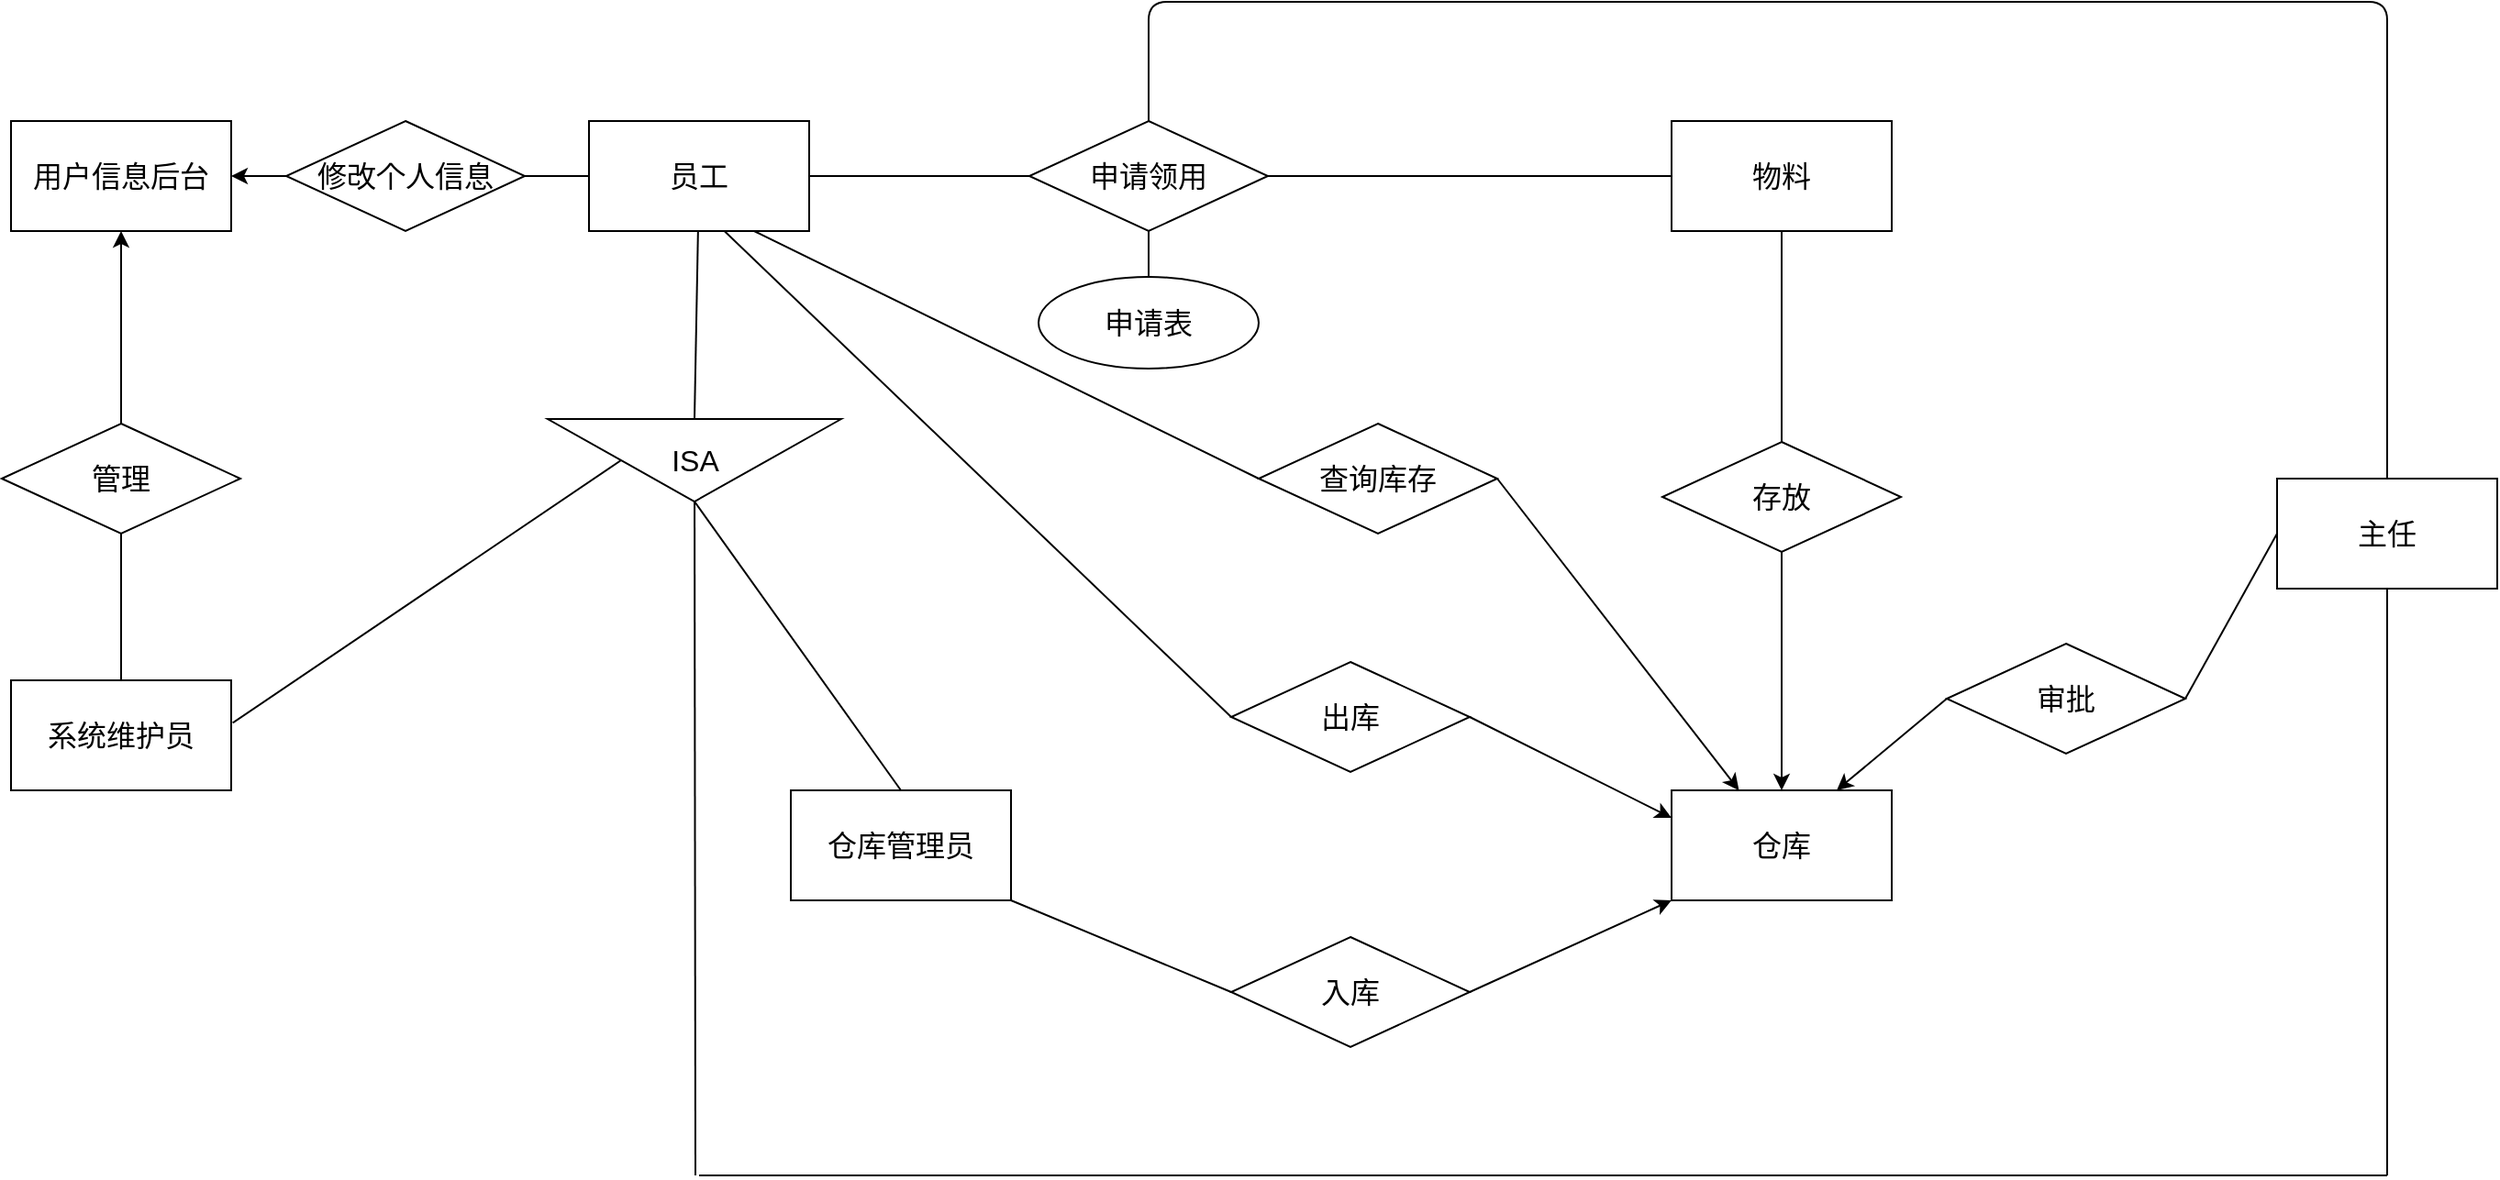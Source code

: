 <mxfile version="14.4.8" type="github">
  <diagram id="GLQvKcuqE60-girFdkLH" name="Page-1">
    <mxGraphModel dx="4817" dy="752" grid="0" gridSize="10" guides="1" tooltips="1" connect="1" arrows="1" fold="1" page="1" pageScale="1" pageWidth="3300" pageHeight="4681" math="0" shadow="0">
      <root>
        <mxCell id="0" />
        <mxCell id="1" parent="0" />
        <mxCell id="feDRFu9cgSjA2nXWNxax-1" value="物料" style="rounded=0;whiteSpace=wrap;html=1;fontSize=16;fontStyle=0" vertex="1" parent="1">
          <mxGeometry x="-615" y="277" width="120" height="60" as="geometry" />
        </mxCell>
        <mxCell id="feDRFu9cgSjA2nXWNxax-12" value="员工" style="rounded=0;whiteSpace=wrap;html=1;fontSize=16;fontStyle=0" vertex="1" parent="1">
          <mxGeometry x="-1205" y="277" width="120" height="60" as="geometry" />
        </mxCell>
        <mxCell id="feDRFu9cgSjA2nXWNxax-13" value="申请领用" style="rhombus;whiteSpace=wrap;html=1;fontSize=16;fontStyle=0" vertex="1" parent="1">
          <mxGeometry x="-965" y="277" width="130" height="60" as="geometry" />
        </mxCell>
        <mxCell id="feDRFu9cgSjA2nXWNxax-14" value="" style="endArrow=none;html=1;entryX=0;entryY=0.5;entryDx=0;entryDy=0;fontSize=16;fontStyle=0" edge="1" target="feDRFu9cgSjA2nXWNxax-13" parent="1">
          <mxGeometry width="50" height="50" relative="1" as="geometry">
            <mxPoint x="-1085" y="307" as="sourcePoint" />
            <mxPoint x="-1025" y="337" as="targetPoint" />
          </mxGeometry>
        </mxCell>
        <mxCell id="feDRFu9cgSjA2nXWNxax-24" value="" style="endArrow=none;html=1;exitX=1;exitY=0.5;exitDx=0;exitDy=0;fontSize=16;fontStyle=0;entryX=0;entryY=0.5;entryDx=0;entryDy=0;" edge="1" source="feDRFu9cgSjA2nXWNxax-13" parent="1" target="feDRFu9cgSjA2nXWNxax-1">
          <mxGeometry width="50" height="50" relative="1" as="geometry">
            <mxPoint x="-855" y="307" as="sourcePoint" />
            <mxPoint x="-735" y="307" as="targetPoint" />
          </mxGeometry>
        </mxCell>
        <mxCell id="feDRFu9cgSjA2nXWNxax-25" value="仓库" style="rounded=0;whiteSpace=wrap;html=1;fontSize=16;fontStyle=0" vertex="1" parent="1">
          <mxGeometry x="-615" y="642" width="120" height="60" as="geometry" />
        </mxCell>
        <mxCell id="feDRFu9cgSjA2nXWNxax-26" value="入库" style="rhombus;whiteSpace=wrap;html=1;fontSize=16;fontStyle=0" vertex="1" parent="1">
          <mxGeometry x="-855" y="722" width="130" height="60" as="geometry" />
        </mxCell>
        <mxCell id="feDRFu9cgSjA2nXWNxax-27" value="出库" style="rhombus;whiteSpace=wrap;html=1;fontSize=16;fontStyle=0" vertex="1" parent="1">
          <mxGeometry x="-855" y="572" width="130" height="60" as="geometry" />
        </mxCell>
        <mxCell id="feDRFu9cgSjA2nXWNxax-58" value="仓库管理员" style="rounded=0;whiteSpace=wrap;html=1;fontSize=16;fontStyle=0" vertex="1" parent="1">
          <mxGeometry x="-1095" y="642" width="120" height="60" as="geometry" />
        </mxCell>
        <mxCell id="feDRFu9cgSjA2nXWNxax-59" value="" style="endArrow=none;html=1;entryX=0;entryY=0.5;entryDx=0;entryDy=0;exitX=1;exitY=1;exitDx=0;exitDy=0;fontSize=16;fontStyle=0" edge="1" source="feDRFu9cgSjA2nXWNxax-58" target="feDRFu9cgSjA2nXWNxax-26" parent="1">
          <mxGeometry width="50" height="50" relative="1" as="geometry">
            <mxPoint x="-1165" y="892" as="sourcePoint" />
            <mxPoint x="-1115" y="842" as="targetPoint" />
          </mxGeometry>
        </mxCell>
        <mxCell id="feDRFu9cgSjA2nXWNxax-61" value="申请表" style="ellipse;whiteSpace=wrap;html=1;fontSize=16;fontStyle=0" vertex="1" parent="1">
          <mxGeometry x="-960" y="362" width="120" height="50" as="geometry" />
        </mxCell>
        <mxCell id="feDRFu9cgSjA2nXWNxax-62" value="" style="endArrow=none;html=1;entryX=0.5;entryY=1;entryDx=0;entryDy=0;exitX=0.5;exitY=0;exitDx=0;exitDy=0;fontSize=16;fontStyle=0" edge="1" source="feDRFu9cgSjA2nXWNxax-61" target="feDRFu9cgSjA2nXWNxax-13" parent="1">
          <mxGeometry width="50" height="50" relative="1" as="geometry">
            <mxPoint x="-1265" y="482" as="sourcePoint" />
            <mxPoint x="-1215" y="432" as="targetPoint" />
          </mxGeometry>
        </mxCell>
        <mxCell id="feDRFu9cgSjA2nXWNxax-75" value="主任" style="rounded=0;whiteSpace=wrap;html=1;fontSize=16;fontStyle=0" vertex="1" parent="1">
          <mxGeometry x="-285" y="472" width="120" height="60" as="geometry" />
        </mxCell>
        <mxCell id="feDRFu9cgSjA2nXWNxax-76" value="存放" style="rhombus;whiteSpace=wrap;html=1;fontSize=16;fontStyle=0" vertex="1" parent="1">
          <mxGeometry x="-620" y="452" width="130" height="60" as="geometry" />
        </mxCell>
        <mxCell id="feDRFu9cgSjA2nXWNxax-77" value="" style="endArrow=none;html=1;entryX=0.5;entryY=1;entryDx=0;entryDy=0;exitX=0.5;exitY=0;exitDx=0;exitDy=0;fontSize=16;fontStyle=0" edge="1" source="feDRFu9cgSjA2nXWNxax-76" target="feDRFu9cgSjA2nXWNxax-1" parent="1">
          <mxGeometry width="50" height="50" relative="1" as="geometry">
            <mxPoint x="-655" y="452" as="sourcePoint" />
            <mxPoint x="-605" y="402" as="targetPoint" />
          </mxGeometry>
        </mxCell>
        <mxCell id="feDRFu9cgSjA2nXWNxax-79" value="系统维护员" style="rounded=0;whiteSpace=wrap;html=1;fontSize=16;fontStyle=0" vertex="1" parent="1">
          <mxGeometry x="-1520" y="582" width="120" height="60" as="geometry" />
        </mxCell>
        <mxCell id="feDRFu9cgSjA2nXWNxax-80" value="ISA" style="triangle;whiteSpace=wrap;html=1;rotation=90;horizontal=0;fontSize=16;fontStyle=0" vertex="1" parent="1">
          <mxGeometry x="-1170" y="382" width="45" height="160" as="geometry" />
        </mxCell>
        <mxCell id="feDRFu9cgSjA2nXWNxax-81" value="" style="endArrow=none;html=1;entryX=0.5;entryY=1;entryDx=0;entryDy=0;fontSize=16;fontStyle=0;exitX=1.007;exitY=0.387;exitDx=0;exitDy=0;exitPerimeter=0;" edge="1" source="feDRFu9cgSjA2nXWNxax-79" target="feDRFu9cgSjA2nXWNxax-80" parent="1">
          <mxGeometry width="50" height="50" relative="1" as="geometry">
            <mxPoint x="-1525" y="582" as="sourcePoint" />
            <mxPoint x="-1445" y="672" as="targetPoint" />
          </mxGeometry>
        </mxCell>
        <mxCell id="feDRFu9cgSjA2nXWNxax-82" value="" style="endArrow=none;html=1;entryX=1;entryY=0.5;entryDx=0;entryDy=0;exitX=0.5;exitY=0;exitDx=0;exitDy=0;fontSize=16;fontStyle=0" edge="1" source="feDRFu9cgSjA2nXWNxax-58" target="feDRFu9cgSjA2nXWNxax-80" parent="1">
          <mxGeometry width="50" height="50" relative="1" as="geometry">
            <mxPoint x="-1255" y="672" as="sourcePoint" />
            <mxPoint x="-1205" y="622" as="targetPoint" />
          </mxGeometry>
        </mxCell>
        <mxCell id="feDRFu9cgSjA2nXWNxax-83" value="" style="endArrow=none;html=1;exitX=0;exitY=0.5;exitDx=0;exitDy=0;fontSize=16;fontStyle=0;" edge="1" source="feDRFu9cgSjA2nXWNxax-80" target="feDRFu9cgSjA2nXWNxax-12" parent="1">
          <mxGeometry width="50" height="50" relative="1" as="geometry">
            <mxPoint x="-1145" y="472" as="sourcePoint" />
            <mxPoint x="-1145" y="332" as="targetPoint" />
          </mxGeometry>
        </mxCell>
        <mxCell id="feDRFu9cgSjA2nXWNxax-84" value="" style="endArrow=none;html=1;fontSize=16;fontStyle=0" edge="1" target="feDRFu9cgSjA2nXWNxax-80" parent="1">
          <mxGeometry width="50" height="50" relative="1" as="geometry">
            <mxPoint x="-1147" y="852" as="sourcePoint" />
            <mxPoint x="-1217" y="512" as="targetPoint" />
            <Array as="points" />
          </mxGeometry>
        </mxCell>
        <mxCell id="feDRFu9cgSjA2nXWNxax-85" value="" style="endArrow=none;html=1;fontSize=16;fontStyle=0" edge="1" parent="1">
          <mxGeometry width="50" height="50" relative="1" as="geometry">
            <mxPoint x="-1145" y="852" as="sourcePoint" />
            <mxPoint x="-225" y="852" as="targetPoint" />
          </mxGeometry>
        </mxCell>
        <mxCell id="feDRFu9cgSjA2nXWNxax-86" value="" style="endArrow=none;html=1;fontSize=16;fontStyle=0" edge="1" target="feDRFu9cgSjA2nXWNxax-75" parent="1">
          <mxGeometry width="50" height="50" relative="1" as="geometry">
            <mxPoint x="-225" y="852" as="sourcePoint" />
            <mxPoint x="105" y="1062" as="targetPoint" />
          </mxGeometry>
        </mxCell>
        <mxCell id="feDRFu9cgSjA2nXWNxax-87" value="查询库存" style="rhombus;whiteSpace=wrap;html=1;fontSize=16;fontStyle=0" vertex="1" parent="1">
          <mxGeometry x="-840" y="442" width="130" height="60" as="geometry" />
        </mxCell>
        <mxCell id="feDRFu9cgSjA2nXWNxax-88" value="" style="endArrow=none;html=1;entryX=0;entryY=0.5;entryDx=0;entryDy=0;exitX=0.75;exitY=1;exitDx=0;exitDy=0;fontSize=16;fontStyle=0" edge="1" source="feDRFu9cgSjA2nXWNxax-12" target="feDRFu9cgSjA2nXWNxax-87" parent="1">
          <mxGeometry width="50" height="50" relative="1" as="geometry">
            <mxPoint x="-995" y="512" as="sourcePoint" />
            <mxPoint x="-945" y="462" as="targetPoint" />
            <Array as="points" />
          </mxGeometry>
        </mxCell>
        <mxCell id="feDRFu9cgSjA2nXWNxax-92" value="用户信息后台" style="rounded=0;whiteSpace=wrap;html=1;fontSize=16;fontStyle=0" vertex="1" parent="1">
          <mxGeometry x="-1520" y="277" width="120" height="60" as="geometry" />
        </mxCell>
        <mxCell id="feDRFu9cgSjA2nXWNxax-95" value="管理" style="rhombus;whiteSpace=wrap;html=1;fontSize=16;fontStyle=0" vertex="1" parent="1">
          <mxGeometry x="-1525" y="442" width="130" height="60" as="geometry" />
        </mxCell>
        <mxCell id="feDRFu9cgSjA2nXWNxax-96" value="修改个人信息" style="rhombus;whiteSpace=wrap;html=1;fontSize=16;fontStyle=0" vertex="1" parent="1">
          <mxGeometry x="-1370" y="277" width="130" height="60" as="geometry" />
        </mxCell>
        <mxCell id="feDRFu9cgSjA2nXWNxax-97" value="" style="endArrow=none;html=1;entryX=0.5;entryY=1;entryDx=0;entryDy=0;fontSize=16;fontStyle=0" edge="1" source="feDRFu9cgSjA2nXWNxax-79" target="feDRFu9cgSjA2nXWNxax-95" parent="1">
          <mxGeometry width="50" height="50" relative="1" as="geometry">
            <mxPoint x="-1650" y="622" as="sourcePoint" />
            <mxPoint x="-1600" y="572" as="targetPoint" />
          </mxGeometry>
        </mxCell>
        <mxCell id="feDRFu9cgSjA2nXWNxax-100" value="" style="endArrow=none;html=1;entryX=0;entryY=0.5;entryDx=0;entryDy=0;exitX=1;exitY=0.5;exitDx=0;exitDy=0;fontSize=16;fontStyle=0" edge="1" source="feDRFu9cgSjA2nXWNxax-96" target="feDRFu9cgSjA2nXWNxax-12" parent="1">
          <mxGeometry width="50" height="50" relative="1" as="geometry">
            <mxPoint x="-1375" y="372" as="sourcePoint" />
            <mxPoint x="-1325" y="322" as="targetPoint" />
          </mxGeometry>
        </mxCell>
        <mxCell id="feDRFu9cgSjA2nXWNxax-101" value="" style="endArrow=none;html=1;exitX=0.5;exitY=0;exitDx=0;exitDy=0;entryX=0.5;entryY=0;entryDx=0;entryDy=0;fontSize=16;fontStyle=0" edge="1" source="feDRFu9cgSjA2nXWNxax-13" target="feDRFu9cgSjA2nXWNxax-75" parent="1">
          <mxGeometry width="50" height="50" relative="1" as="geometry">
            <mxPoint x="-915" y="182" as="sourcePoint" />
            <mxPoint x="-45" y="152" as="targetPoint" />
            <Array as="points">
              <mxPoint x="-900" y="212" />
              <mxPoint x="-225" y="212" />
            </Array>
          </mxGeometry>
        </mxCell>
        <mxCell id="feDRFu9cgSjA2nXWNxax-102" value="审批" style="rhombus;whiteSpace=wrap;html=1;fontSize=16;fontStyle=0" vertex="1" parent="1">
          <mxGeometry x="-465" y="562" width="130" height="60" as="geometry" />
        </mxCell>
        <mxCell id="feDRFu9cgSjA2nXWNxax-103" value="" style="endArrow=none;html=1;entryX=0;entryY=0.5;entryDx=0;entryDy=0;exitX=1;exitY=0.5;exitDx=0;exitDy=0;fontSize=16;fontStyle=0" edge="1" source="feDRFu9cgSjA2nXWNxax-102" target="feDRFu9cgSjA2nXWNxax-75" parent="1">
          <mxGeometry width="50" height="50" relative="1" as="geometry">
            <mxPoint x="-255" y="517" as="sourcePoint" />
            <mxPoint x="-205" y="467" as="targetPoint" />
          </mxGeometry>
        </mxCell>
        <mxCell id="feDRFu9cgSjA2nXWNxax-108" value="" style="endArrow=classic;html=1;exitX=0.5;exitY=0;exitDx=0;exitDy=0;entryX=0.5;entryY=1;entryDx=0;entryDy=0;" edge="1" parent="1" source="feDRFu9cgSjA2nXWNxax-95" target="feDRFu9cgSjA2nXWNxax-92">
          <mxGeometry width="50" height="50" relative="1" as="geometry">
            <mxPoint x="-1450" y="432" as="sourcePoint" />
            <mxPoint x="-1400" y="382" as="targetPoint" />
          </mxGeometry>
        </mxCell>
        <mxCell id="feDRFu9cgSjA2nXWNxax-109" value="" style="endArrow=classic;html=1;entryX=1;entryY=0.5;entryDx=0;entryDy=0;exitX=0;exitY=0.5;exitDx=0;exitDy=0;" edge="1" parent="1" source="feDRFu9cgSjA2nXWNxax-96" target="feDRFu9cgSjA2nXWNxax-92">
          <mxGeometry width="50" height="50" relative="1" as="geometry">
            <mxPoint x="-1325" y="432" as="sourcePoint" />
            <mxPoint x="-1275" y="382" as="targetPoint" />
          </mxGeometry>
        </mxCell>
        <mxCell id="feDRFu9cgSjA2nXWNxax-110" value="" style="endArrow=classic;html=1;entryX=0;entryY=1;entryDx=0;entryDy=0;exitX=1;exitY=0.5;exitDx=0;exitDy=0;" edge="1" parent="1" source="feDRFu9cgSjA2nXWNxax-26" target="feDRFu9cgSjA2nXWNxax-25">
          <mxGeometry width="50" height="50" relative="1" as="geometry">
            <mxPoint x="-665" y="782" as="sourcePoint" />
            <mxPoint x="-615" y="732" as="targetPoint" />
          </mxGeometry>
        </mxCell>
        <mxCell id="feDRFu9cgSjA2nXWNxax-111" value="" style="endArrow=classic;html=1;exitX=0.5;exitY=1;exitDx=0;exitDy=0;" edge="1" parent="1" source="feDRFu9cgSjA2nXWNxax-76" target="feDRFu9cgSjA2nXWNxax-25">
          <mxGeometry width="50" height="50" relative="1" as="geometry">
            <mxPoint x="-495" y="782" as="sourcePoint" />
            <mxPoint x="-445" y="732" as="targetPoint" />
          </mxGeometry>
        </mxCell>
        <mxCell id="feDRFu9cgSjA2nXWNxax-112" value="" style="endArrow=classic;html=1;exitX=1;exitY=0.5;exitDx=0;exitDy=0;" edge="1" parent="1" source="feDRFu9cgSjA2nXWNxax-87" target="feDRFu9cgSjA2nXWNxax-25">
          <mxGeometry width="50" height="50" relative="1" as="geometry">
            <mxPoint x="-445" y="822" as="sourcePoint" />
            <mxPoint x="-395" y="772" as="targetPoint" />
          </mxGeometry>
        </mxCell>
        <mxCell id="feDRFu9cgSjA2nXWNxax-113" value="" style="endArrow=classic;html=1;exitX=0;exitY=0.5;exitDx=0;exitDy=0;entryX=0.75;entryY=0;entryDx=0;entryDy=0;" edge="1" parent="1" source="feDRFu9cgSjA2nXWNxax-102" target="feDRFu9cgSjA2nXWNxax-25">
          <mxGeometry width="50" height="50" relative="1" as="geometry">
            <mxPoint x="-445" y="762" as="sourcePoint" />
            <mxPoint x="-395" y="712" as="targetPoint" />
          </mxGeometry>
        </mxCell>
        <mxCell id="feDRFu9cgSjA2nXWNxax-115" value="" style="endArrow=none;html=1;entryX=0;entryY=0.5;entryDx=0;entryDy=0;exitX=0.615;exitY=1;exitDx=0;exitDy=0;exitPerimeter=0;" edge="1" parent="1" source="feDRFu9cgSjA2nXWNxax-12" target="feDRFu9cgSjA2nXWNxax-27">
          <mxGeometry width="50" height="50" relative="1" as="geometry">
            <mxPoint x="-995" y="532" as="sourcePoint" />
            <mxPoint x="-945" y="482" as="targetPoint" />
          </mxGeometry>
        </mxCell>
        <mxCell id="feDRFu9cgSjA2nXWNxax-116" value="" style="endArrow=classic;html=1;entryX=0;entryY=0.25;entryDx=0;entryDy=0;exitX=1;exitY=0.5;exitDx=0;exitDy=0;" edge="1" parent="1" source="feDRFu9cgSjA2nXWNxax-27" target="feDRFu9cgSjA2nXWNxax-25">
          <mxGeometry width="50" height="50" relative="1" as="geometry">
            <mxPoint x="-685" y="692" as="sourcePoint" />
            <mxPoint x="-635" y="642" as="targetPoint" />
          </mxGeometry>
        </mxCell>
      </root>
    </mxGraphModel>
  </diagram>
</mxfile>
